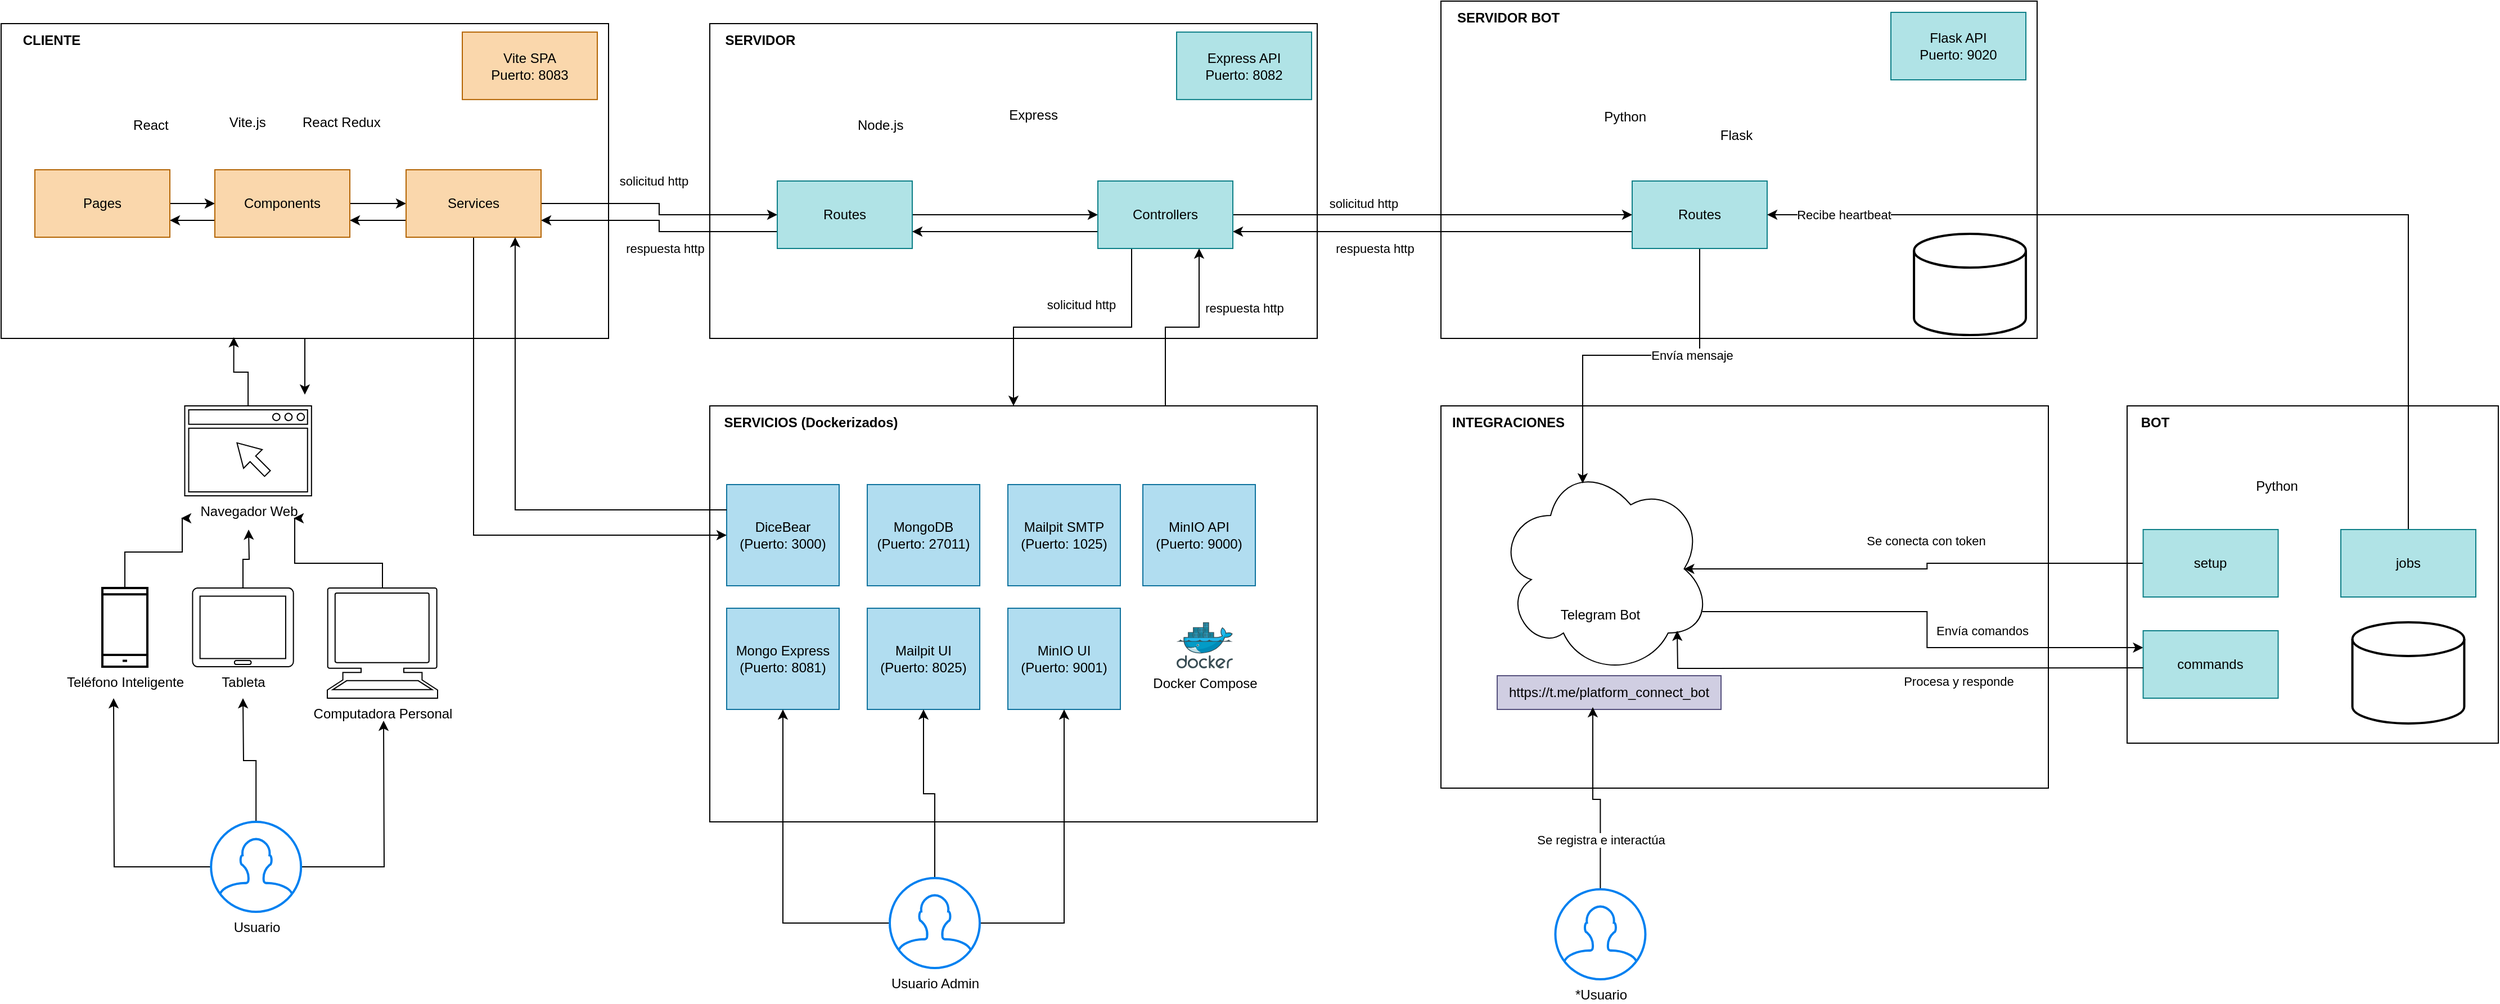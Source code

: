 <mxfile version="27.0.9">
  <diagram name="Page-1" id="nhZ4vD28O06Omo82XQmb">
    <mxGraphModel dx="1298" dy="808" grid="1" gridSize="10" guides="1" tooltips="1" connect="1" arrows="1" fold="1" page="1" pageScale="1" pageWidth="850" pageHeight="1100" math="0" shadow="0">
      <root>
        <mxCell id="0" />
        <mxCell id="1" value="containers" style="" parent="0" />
        <mxCell id="tRZuRNDx-DWkK2Ab4mDl-139" style="edgeStyle=orthogonalEdgeStyle;rounded=0;orthogonalLoop=1;jettySize=auto;html=1;exitX=0.5;exitY=1;exitDx=0;exitDy=0;" parent="1" source="komrigK7Vt0HTuFKPwD9-1" edge="1">
          <mxGeometry relative="1" as="geometry">
            <mxPoint x="300" y="430" as="targetPoint" />
          </mxGeometry>
        </mxCell>
        <mxCell id="komrigK7Vt0HTuFKPwD9-1" value="" style="rounded=0;whiteSpace=wrap;html=1;labelBackgroundColor=none;fillColor=none;" parent="1" vertex="1">
          <mxGeometry x="30" y="100" width="540" height="280" as="geometry" />
        </mxCell>
        <mxCell id="komrigK7Vt0HTuFKPwD9-2" value="&lt;b&gt;CLIENTE&lt;/b&gt;" style="text;html=1;align=center;verticalAlign=middle;whiteSpace=wrap;rounded=0;labelBackgroundColor=none;" parent="1" vertex="1">
          <mxGeometry x="30" y="100" width="90" height="30" as="geometry" />
        </mxCell>
        <mxCell id="komrigK7Vt0HTuFKPwD9-4" value="" style="rounded=0;whiteSpace=wrap;html=1;labelBackgroundColor=none;fillColor=none;" parent="1" vertex="1">
          <mxGeometry x="660" y="100" width="540" height="280" as="geometry" />
        </mxCell>
        <mxCell id="komrigK7Vt0HTuFKPwD9-5" value="&lt;b&gt;SERVIDOR&lt;/b&gt;" style="text;html=1;align=center;verticalAlign=middle;whiteSpace=wrap;rounded=0;labelBackgroundColor=none;" parent="1" vertex="1">
          <mxGeometry x="660" y="100" width="90" height="30" as="geometry" />
        </mxCell>
        <mxCell id="komrigK7Vt0HTuFKPwD9-6" value="" style="rounded=0;whiteSpace=wrap;html=1;labelBackgroundColor=none;fillColor=none;" parent="1" vertex="1">
          <mxGeometry x="660" y="440" width="540" height="370" as="geometry" />
        </mxCell>
        <mxCell id="komrigK7Vt0HTuFKPwD9-7" value="&lt;b&gt;SERVICIOS (Dockerizados)&lt;/b&gt;" style="text;html=1;align=center;verticalAlign=middle;whiteSpace=wrap;rounded=0;labelBackgroundColor=none;" parent="1" vertex="1">
          <mxGeometry x="660" y="440" width="180" height="30" as="geometry" />
        </mxCell>
        <mxCell id="komrigK7Vt0HTuFKPwD9-9" value="" style="rounded=0;whiteSpace=wrap;html=1;labelBackgroundColor=none;fillColor=none;" parent="1" vertex="1">
          <mxGeometry x="1310" y="440" width="540" height="340" as="geometry" />
        </mxCell>
        <mxCell id="komrigK7Vt0HTuFKPwD9-10" value="&lt;b&gt;INTEGRACIONES&lt;/b&gt;" style="text;html=1;align=center;verticalAlign=middle;whiteSpace=wrap;rounded=0;labelBackgroundColor=none;" parent="1" vertex="1">
          <mxGeometry x="1310" y="440" width="120" height="30" as="geometry" />
        </mxCell>
        <mxCell id="tRZuRNDx-DWkK2Ab4mDl-18" value="" style="rounded=0;whiteSpace=wrap;html=1;labelBackgroundColor=none;fillColor=none;" parent="1" vertex="1">
          <mxGeometry x="1310" y="80" width="530" height="300" as="geometry" />
        </mxCell>
        <mxCell id="tRZuRNDx-DWkK2Ab4mDl-19" value="&lt;b&gt;SERVIDOR BOT&lt;/b&gt;" style="text;html=1;align=center;verticalAlign=middle;whiteSpace=wrap;rounded=0;labelBackgroundColor=none;" parent="1" vertex="1">
          <mxGeometry x="1310" y="80" width="120" height="30" as="geometry" />
        </mxCell>
        <mxCell id="tRZuRNDx-DWkK2Ab4mDl-50" value="" style="rounded=0;whiteSpace=wrap;html=1;labelBackgroundColor=none;fillColor=none;" parent="1" vertex="1">
          <mxGeometry x="1920" y="440" width="330" height="300" as="geometry" />
        </mxCell>
        <mxCell id="tRZuRNDx-DWkK2Ab4mDl-51" value="&lt;b&gt;BOT&lt;/b&gt;" style="text;html=1;align=center;verticalAlign=middle;whiteSpace=wrap;rounded=0;labelBackgroundColor=none;" parent="1" vertex="1">
          <mxGeometry x="1920" y="440" width="50" height="30" as="geometry" />
        </mxCell>
        <mxCell id="komrigK7Vt0HTuFKPwD9-8" value="components" parent="0" />
        <mxCell id="tRZuRNDx-DWkK2Ab4mDl-3" value="Docker Compose" style="image;sketch=0;aspect=fixed;html=1;points=[];align=center;fontSize=12;image=img/lib/mscae/Docker.svg;" parent="komrigK7Vt0HTuFKPwD9-8" vertex="1">
          <mxGeometry x="1075" y="632.46" width="50" height="41" as="geometry" />
        </mxCell>
        <mxCell id="tRZuRNDx-DWkK2Ab4mDl-4" value="MongoDB&lt;div&gt;(Puerto: 27011)&lt;/div&gt;" style="rounded=0;whiteSpace=wrap;html=1;fillColor=#b1ddf0;strokeColor=#10739e;" parent="komrigK7Vt0HTuFKPwD9-8" vertex="1">
          <mxGeometry x="800" y="510" width="100" height="90" as="geometry" />
        </mxCell>
        <mxCell id="tRZuRNDx-DWkK2Ab4mDl-5" value="Mongo Express&lt;div&gt;(Puerto: 8081)&lt;/div&gt;" style="rounded=0;whiteSpace=wrap;html=1;fillColor=#b1ddf0;strokeColor=#10739e;" parent="komrigK7Vt0HTuFKPwD9-8" vertex="1">
          <mxGeometry x="675" y="620" width="100" height="90" as="geometry" />
        </mxCell>
        <mxCell id="tRZuRNDx-DWkK2Ab4mDl-6" value="MinIO API&lt;div&gt;(Puerto: 9000)&lt;/div&gt;" style="rounded=0;whiteSpace=wrap;html=1;fillColor=#b1ddf0;strokeColor=#10739e;" parent="komrigK7Vt0HTuFKPwD9-8" vertex="1">
          <mxGeometry x="1045" y="510" width="100" height="90" as="geometry" />
        </mxCell>
        <mxCell id="tRZuRNDx-DWkK2Ab4mDl-7" value="MinIO UI&lt;div&gt;(Puerto: 9001)&lt;/div&gt;" style="rounded=0;whiteSpace=wrap;html=1;fillColor=#b1ddf0;strokeColor=#10739e;" parent="komrigK7Vt0HTuFKPwD9-8" vertex="1">
          <mxGeometry x="925" y="620" width="100" height="90" as="geometry" />
        </mxCell>
        <mxCell id="tRZuRNDx-DWkK2Ab4mDl-8" value="Mailpit SMTP&lt;div&gt;(Puerto: 1025)&lt;/div&gt;" style="rounded=0;whiteSpace=wrap;html=1;fillColor=#b1ddf0;strokeColor=#10739e;" parent="komrigK7Vt0HTuFKPwD9-8" vertex="1">
          <mxGeometry x="925" y="510" width="100" height="90" as="geometry" />
        </mxCell>
        <mxCell id="tRZuRNDx-DWkK2Ab4mDl-9" value="Mailpit UI&lt;div&gt;(Puerto: 8025)&lt;/div&gt;" style="rounded=0;whiteSpace=wrap;html=1;fillColor=#b1ddf0;strokeColor=#10739e;" parent="komrigK7Vt0HTuFKPwD9-8" vertex="1">
          <mxGeometry x="800" y="620" width="100" height="90" as="geometry" />
        </mxCell>
        <mxCell id="tRZuRNDx-DWkK2Ab4mDl-14" value="Express" style="shape=image;verticalLabelPosition=bottom;labelBackgroundColor=default;verticalAlign=top;aspect=fixed;imageAspect=0;image=https://upload.wikimedia.org/wikipedia/commons/6/64/Expressjs.png;" parent="komrigK7Vt0HTuFKPwD9-8" vertex="1">
          <mxGeometry x="880" y="126.44" width="135.6" height="41.12" as="geometry" />
        </mxCell>
        <mxCell id="tRZuRNDx-DWkK2Ab4mDl-15" value="DiceBear&lt;br&gt;&lt;div&gt;(Puerto: 3000&lt;span style=&quot;background-color: transparent; color: light-dark(rgb(0, 0, 0), rgb(255, 255, 255));&quot;&gt;)&lt;/span&gt;&lt;/div&gt;" style="rounded=0;whiteSpace=wrap;html=1;fillColor=#b1ddf0;strokeColor=#10739e;" parent="komrigK7Vt0HTuFKPwD9-8" vertex="1">
          <mxGeometry x="675" y="510" width="100" height="90" as="geometry" />
        </mxCell>
        <mxCell id="tRZuRNDx-DWkK2Ab4mDl-16" value="Vite SPA&lt;br&gt;Puerto: 8083" style="rounded=0;whiteSpace=wrap;html=1;fillColor=#fad7ac;strokeColor=#b46504;" parent="komrigK7Vt0HTuFKPwD9-8" vertex="1">
          <mxGeometry x="440" y="107.56" width="120" height="60" as="geometry" />
        </mxCell>
        <mxCell id="tRZuRNDx-DWkK2Ab4mDl-17" value="Express API&lt;br&gt;Puerto: 8082" style="rounded=0;whiteSpace=wrap;html=1;fillColor=#b0e3e6;strokeColor=#0e8088;" parent="komrigK7Vt0HTuFKPwD9-8" vertex="1">
          <mxGeometry x="1075" y="107.56" width="120" height="60" as="geometry" />
        </mxCell>
        <mxCell id="tRZuRNDx-DWkK2Ab4mDl-25" value="React" style="shape=image;verticalLabelPosition=bottom;labelBackgroundColor=default;verticalAlign=top;aspect=fixed;imageAspect=0;image=https://upload.wikimedia.org/wikipedia/commons/thumb/a/a7/React-icon.svg/512px-React-icon.svg.png;" parent="komrigK7Vt0HTuFKPwD9-8" vertex="1">
          <mxGeometry x="130" y="117.43" width="66.4" height="59.14" as="geometry" />
        </mxCell>
        <mxCell id="tRZuRNDx-DWkK2Ab4mDl-26" value="Vite.js" style="shape=image;verticalLabelPosition=bottom;labelBackgroundColor=default;verticalAlign=top;aspect=fixed;imageAspect=0;image=https://upload.wikimedia.org/wikipedia/commons/thumb/f/f1/Vitejs-logo.svg/410px-Vitejs-logo.svg.png;" parent="komrigK7Vt0HTuFKPwD9-8" vertex="1">
          <mxGeometry x="220" y="116.55" width="58.3" height="57.45" as="geometry" />
        </mxCell>
        <mxCell id="tRZuRNDx-DWkK2Ab4mDl-27" value="Flask API&lt;br&gt;Puerto: 9020" style="rounded=0;whiteSpace=wrap;html=1;fillColor=#b0e3e6;strokeColor=#0e8088;" parent="komrigK7Vt0HTuFKPwD9-8" vertex="1">
          <mxGeometry x="1710" y="90" width="120" height="60" as="geometry" />
        </mxCell>
        <mxCell id="tRZuRNDx-DWkK2Ab4mDl-67" style="edgeStyle=orthogonalEdgeStyle;rounded=0;orthogonalLoop=1;jettySize=auto;html=1;exitX=0.96;exitY=0.7;exitDx=0;exitDy=0;exitPerimeter=0;entryX=0;entryY=0.25;entryDx=0;entryDy=0;" parent="komrigK7Vt0HTuFKPwD9-8" source="tRZuRNDx-DWkK2Ab4mDl-28" target="tRZuRNDx-DWkK2Ab4mDl-63" edge="1">
          <mxGeometry relative="1" as="geometry" />
        </mxCell>
        <mxCell id="tRZuRNDx-DWkK2Ab4mDl-68" value="Envía comandos" style="edgeLabel;html=1;align=center;verticalAlign=middle;resizable=0;points=[];" parent="tRZuRNDx-DWkK2Ab4mDl-67" vertex="1" connectable="0">
          <mxGeometry x="0.232" y="3" relative="1" as="geometry">
            <mxPoint x="19" y="-12" as="offset" />
          </mxGeometry>
        </mxCell>
        <mxCell id="tRZuRNDx-DWkK2Ab4mDl-28" value="" style="ellipse;shape=cloud;whiteSpace=wrap;html=1;fillColor=none;" parent="komrigK7Vt0HTuFKPwD9-8" vertex="1">
          <mxGeometry x="1360" y="490" width="190" height="190" as="geometry" />
        </mxCell>
        <mxCell id="tRZuRNDx-DWkK2Ab4mDl-38" value="Telegram Bot" style="shape=image;verticalLabelPosition=bottom;labelBackgroundColor=default;verticalAlign=top;aspect=fixed;imageAspect=0;image=https://upload.wikimedia.org/wikipedia/commons/thumb/8/82/Telegram_logo.svg/512px-Telegram_logo.svg.png;" parent="komrigK7Vt0HTuFKPwD9-8" vertex="1">
          <mxGeometry x="1415.73" y="540" width="72" height="72" as="geometry" />
        </mxCell>
        <mxCell id="tRZuRNDx-DWkK2Ab4mDl-40" value="https://t.me/platform_connect_bot" style="text;html=1;align=center;verticalAlign=middle;whiteSpace=wrap;rounded=0;fillColor=#d0cee2;strokeColor=#56517e;" parent="komrigK7Vt0HTuFKPwD9-8" vertex="1">
          <mxGeometry x="1360" y="680" width="199" height="30" as="geometry" />
        </mxCell>
        <mxCell id="tRZuRNDx-DWkK2Ab4mDl-42" value="Python" style="shape=image;verticalLabelPosition=bottom;labelBackgroundColor=default;verticalAlign=top;aspect=fixed;imageAspect=0;image=https://brandslogos.com/wp-content/uploads/images/large/python-logo.png;" parent="komrigK7Vt0HTuFKPwD9-8" vertex="1">
          <mxGeometry x="1450" y="121.52" width="47.7" height="47.5" as="geometry" />
        </mxCell>
        <mxCell id="tRZuRNDx-DWkK2Ab4mDl-44" value="Flask" style="shape=image;verticalLabelPosition=bottom;labelBackgroundColor=default;verticalAlign=top;aspect=fixed;imageAspect=0;image=https://user-images.githubusercontent.com/51070104/268566349-c41e65a5-2ab9-4b54-8cbc-350ab6da746c.png;" parent="komrigK7Vt0HTuFKPwD9-8" vertex="1">
          <mxGeometry x="1530" y="121.52" width="85.48" height="64.11" as="geometry" />
        </mxCell>
        <mxCell id="tRZuRNDx-DWkK2Ab4mDl-46" value="" style="strokeWidth=2;html=1;shape=mxgraph.flowchart.database;whiteSpace=wrap;fillColor=none;" parent="komrigK7Vt0HTuFKPwD9-8" vertex="1">
          <mxGeometry x="1730.55" y="287" width="99.45" height="90" as="geometry" />
        </mxCell>
        <mxCell id="tRZuRNDx-DWkK2Ab4mDl-49" value="" style="edgeStyle=orthogonalEdgeStyle;rounded=0;orthogonalLoop=1;jettySize=auto;html=1;entryX=0.4;entryY=0.1;entryDx=0;entryDy=0;entryPerimeter=0;" parent="komrigK7Vt0HTuFKPwD9-8" source="tRZuRNDx-DWkK2Ab4mDl-48" target="tRZuRNDx-DWkK2Ab4mDl-28" edge="1">
          <mxGeometry relative="1" as="geometry" />
        </mxCell>
        <mxCell id="tRZuRNDx-DWkK2Ab4mDl-70" value="Envía mensaje" style="edgeLabel;html=1;align=center;verticalAlign=middle;resizable=0;points=[];" parent="tRZuRNDx-DWkK2Ab4mDl-49" vertex="1" connectable="0">
          <mxGeometry x="-0.344" relative="1" as="geometry">
            <mxPoint as="offset" />
          </mxGeometry>
        </mxCell>
        <mxCell id="tRZuRNDx-DWkK2Ab4mDl-115" style="edgeStyle=orthogonalEdgeStyle;rounded=0;orthogonalLoop=1;jettySize=auto;html=1;exitX=0;exitY=0.75;exitDx=0;exitDy=0;entryX=1;entryY=0.75;entryDx=0;entryDy=0;" parent="komrigK7Vt0HTuFKPwD9-8" source="tRZuRNDx-DWkK2Ab4mDl-48" target="tRZuRNDx-DWkK2Ab4mDl-73" edge="1">
          <mxGeometry relative="1" as="geometry" />
        </mxCell>
        <mxCell id="tRZuRNDx-DWkK2Ab4mDl-116" value="respuesta http" style="edgeLabel;html=1;align=center;verticalAlign=middle;resizable=0;points=[];" parent="tRZuRNDx-DWkK2Ab4mDl-115" vertex="1" connectable="0">
          <mxGeometry x="0.29" y="1" relative="1" as="geometry">
            <mxPoint y="14" as="offset" />
          </mxGeometry>
        </mxCell>
        <mxCell id="tRZuRNDx-DWkK2Ab4mDl-48" value="Routes" style="rounded=0;whiteSpace=wrap;html=1;fillColor=#b0e3e6;strokeColor=#0e8088;" parent="komrigK7Vt0HTuFKPwD9-8" vertex="1">
          <mxGeometry x="1480" y="240" width="120" height="60" as="geometry" />
        </mxCell>
        <mxCell id="tRZuRNDx-DWkK2Ab4mDl-59" value="Python" style="shape=image;verticalLabelPosition=bottom;labelBackgroundColor=default;verticalAlign=top;aspect=fixed;imageAspect=0;image=https://brandslogos.com/wp-content/uploads/images/large/python-logo.png;" parent="komrigK7Vt0HTuFKPwD9-8" vertex="1">
          <mxGeometry x="2029.45" y="450" width="47.7" height="47.5" as="geometry" />
        </mxCell>
        <mxCell id="tRZuRNDx-DWkK2Ab4mDl-60" value="" style="strokeWidth=2;html=1;shape=mxgraph.flowchart.database;whiteSpace=wrap;fillColor=none;" parent="komrigK7Vt0HTuFKPwD9-8" vertex="1">
          <mxGeometry x="2120.28" y="632.46" width="99.45" height="90" as="geometry" />
        </mxCell>
        <mxCell id="tRZuRNDx-DWkK2Ab4mDl-69" style="edgeStyle=orthogonalEdgeStyle;rounded=0;orthogonalLoop=1;jettySize=auto;html=1;exitX=0.5;exitY=0;exitDx=0;exitDy=0;entryX=1;entryY=0.5;entryDx=0;entryDy=0;" parent="komrigK7Vt0HTuFKPwD9-8" source="tRZuRNDx-DWkK2Ab4mDl-62" target="tRZuRNDx-DWkK2Ab4mDl-48" edge="1">
          <mxGeometry relative="1" as="geometry" />
        </mxCell>
        <mxCell id="tRZuRNDx-DWkK2Ab4mDl-71" value="Recibe heartbeat" style="edgeLabel;html=1;align=center;verticalAlign=middle;resizable=0;points=[];" parent="tRZuRNDx-DWkK2Ab4mDl-69" vertex="1" connectable="0">
          <mxGeometry x="0.841" relative="1" as="geometry">
            <mxPoint as="offset" />
          </mxGeometry>
        </mxCell>
        <mxCell id="tRZuRNDx-DWkK2Ab4mDl-62" value="jobs" style="rounded=0;whiteSpace=wrap;html=1;fillColor=#b0e3e6;strokeColor=#0e8088;" parent="komrigK7Vt0HTuFKPwD9-8" vertex="1">
          <mxGeometry x="2110" y="550" width="120" height="60" as="geometry" />
        </mxCell>
        <mxCell id="tRZuRNDx-DWkK2Ab4mDl-63" value="commands" style="rounded=0;whiteSpace=wrap;html=1;fillColor=#b0e3e6;strokeColor=#0e8088;" parent="komrigK7Vt0HTuFKPwD9-8" vertex="1">
          <mxGeometry x="1934.28" y="640" width="120" height="60" as="geometry" />
        </mxCell>
        <mxCell id="tRZuRNDx-DWkK2Ab4mDl-65" value="" style="edgeStyle=orthogonalEdgeStyle;rounded=0;orthogonalLoop=1;jettySize=auto;html=1;entryX=0.875;entryY=0.5;entryDx=0;entryDy=0;entryPerimeter=0;" parent="komrigK7Vt0HTuFKPwD9-8" source="tRZuRNDx-DWkK2Ab4mDl-64" target="tRZuRNDx-DWkK2Ab4mDl-28" edge="1">
          <mxGeometry relative="1" as="geometry" />
        </mxCell>
        <mxCell id="tRZuRNDx-DWkK2Ab4mDl-66" value="Se conecta con token" style="edgeLabel;html=1;align=center;verticalAlign=middle;resizable=0;points=[];" parent="tRZuRNDx-DWkK2Ab4mDl-65" vertex="1" connectable="0">
          <mxGeometry x="-0.046" y="-1" relative="1" as="geometry">
            <mxPoint x="-2" y="-24" as="offset" />
          </mxGeometry>
        </mxCell>
        <mxCell id="tRZuRNDx-DWkK2Ab4mDl-64" value="setup" style="rounded=0;whiteSpace=wrap;html=1;fillColor=#b0e3e6;strokeColor=#0e8088;" parent="komrigK7Vt0HTuFKPwD9-8" vertex="1">
          <mxGeometry x="1934.28" y="550" width="120" height="60" as="geometry" />
        </mxCell>
        <mxCell id="tRZuRNDx-DWkK2Ab4mDl-74" value="" style="edgeStyle=orthogonalEdgeStyle;rounded=0;orthogonalLoop=1;jettySize=auto;html=1;" parent="komrigK7Vt0HTuFKPwD9-8" source="tRZuRNDx-DWkK2Ab4mDl-72" target="tRZuRNDx-DWkK2Ab4mDl-73" edge="1">
          <mxGeometry relative="1" as="geometry" />
        </mxCell>
        <mxCell id="tRZuRNDx-DWkK2Ab4mDl-102" style="edgeStyle=orthogonalEdgeStyle;rounded=0;orthogonalLoop=1;jettySize=auto;html=1;exitX=0;exitY=0.75;exitDx=0;exitDy=0;entryX=1;entryY=0.75;entryDx=0;entryDy=0;" parent="komrigK7Vt0HTuFKPwD9-8" source="tRZuRNDx-DWkK2Ab4mDl-72" target="tRZuRNDx-DWkK2Ab4mDl-96" edge="1">
          <mxGeometry relative="1" as="geometry" />
        </mxCell>
        <mxCell id="tRZuRNDx-DWkK2Ab4mDl-103" value="respuesta http" style="edgeLabel;html=1;align=center;verticalAlign=middle;resizable=0;points=[];" parent="tRZuRNDx-DWkK2Ab4mDl-102" vertex="1" connectable="0">
          <mxGeometry x="-0.136" y="2" relative="1" as="geometry">
            <mxPoint x="-5" y="13" as="offset" />
          </mxGeometry>
        </mxCell>
        <mxCell id="tRZuRNDx-DWkK2Ab4mDl-72" value="Routes" style="rounded=0;whiteSpace=wrap;html=1;fillColor=#b0e3e6;strokeColor=#0e8088;" parent="komrigK7Vt0HTuFKPwD9-8" vertex="1">
          <mxGeometry x="720" y="240" width="120" height="60" as="geometry" />
        </mxCell>
        <mxCell id="tRZuRNDx-DWkK2Ab4mDl-106" style="edgeStyle=orthogonalEdgeStyle;rounded=0;orthogonalLoop=1;jettySize=auto;html=1;exitX=0;exitY=0.75;exitDx=0;exitDy=0;entryX=1;entryY=0.75;entryDx=0;entryDy=0;" parent="komrigK7Vt0HTuFKPwD9-8" source="tRZuRNDx-DWkK2Ab4mDl-73" target="tRZuRNDx-DWkK2Ab4mDl-72" edge="1">
          <mxGeometry relative="1" as="geometry" />
        </mxCell>
        <mxCell id="tRZuRNDx-DWkK2Ab4mDl-107" style="edgeStyle=orthogonalEdgeStyle;rounded=0;orthogonalLoop=1;jettySize=auto;html=1;exitX=0.25;exitY=1;exitDx=0;exitDy=0;" parent="komrigK7Vt0HTuFKPwD9-8" source="tRZuRNDx-DWkK2Ab4mDl-73" target="komrigK7Vt0HTuFKPwD9-6" edge="1">
          <mxGeometry relative="1" as="geometry" />
        </mxCell>
        <mxCell id="tRZuRNDx-DWkK2Ab4mDl-113" value="solicitud http" style="edgeLabel;html=1;align=center;verticalAlign=middle;resizable=0;points=[];" parent="tRZuRNDx-DWkK2Ab4mDl-107" vertex="1" connectable="0">
          <mxGeometry x="-0.616" y="-2" relative="1" as="geometry">
            <mxPoint x="-43" y="3" as="offset" />
          </mxGeometry>
        </mxCell>
        <mxCell id="tRZuRNDx-DWkK2Ab4mDl-108" style="edgeStyle=orthogonalEdgeStyle;rounded=0;orthogonalLoop=1;jettySize=auto;html=1;exitX=1;exitY=0.5;exitDx=0;exitDy=0;entryX=0;entryY=0.5;entryDx=0;entryDy=0;" parent="komrigK7Vt0HTuFKPwD9-8" source="tRZuRNDx-DWkK2Ab4mDl-73" target="tRZuRNDx-DWkK2Ab4mDl-48" edge="1">
          <mxGeometry relative="1" as="geometry" />
        </mxCell>
        <mxCell id="tRZuRNDx-DWkK2Ab4mDl-109" value="solicitud http" style="edgeLabel;html=1;align=center;verticalAlign=middle;resizable=0;points=[];" parent="tRZuRNDx-DWkK2Ab4mDl-108" vertex="1" connectable="0">
          <mxGeometry x="-0.346" y="-3" relative="1" as="geometry">
            <mxPoint y="-13" as="offset" />
          </mxGeometry>
        </mxCell>
        <mxCell id="tRZuRNDx-DWkK2Ab4mDl-73" value="Controllers" style="rounded=0;whiteSpace=wrap;html=1;fillColor=#b0e3e6;strokeColor=#0e8088;" parent="komrigK7Vt0HTuFKPwD9-8" vertex="1">
          <mxGeometry x="1005" y="240" width="120" height="60" as="geometry" />
        </mxCell>
        <mxCell id="tRZuRNDx-DWkK2Ab4mDl-78" value="" style="edgeStyle=orthogonalEdgeStyle;rounded=0;orthogonalLoop=1;jettySize=auto;html=1;entryX=0.5;entryY=1;entryDx=0;entryDy=0;" parent="komrigK7Vt0HTuFKPwD9-8" source="tRZuRNDx-DWkK2Ab4mDl-77" target="tRZuRNDx-DWkK2Ab4mDl-7" edge="1">
          <mxGeometry relative="1" as="geometry" />
        </mxCell>
        <mxCell id="tRZuRNDx-DWkK2Ab4mDl-79" value="" style="edgeStyle=orthogonalEdgeStyle;rounded=0;orthogonalLoop=1;jettySize=auto;html=1;entryX=0.5;entryY=1;entryDx=0;entryDy=0;" parent="komrigK7Vt0HTuFKPwD9-8" source="tRZuRNDx-DWkK2Ab4mDl-77" target="tRZuRNDx-DWkK2Ab4mDl-9" edge="1">
          <mxGeometry relative="1" as="geometry" />
        </mxCell>
        <mxCell id="tRZuRNDx-DWkK2Ab4mDl-80" style="edgeStyle=orthogonalEdgeStyle;rounded=0;orthogonalLoop=1;jettySize=auto;html=1;entryX=0.5;entryY=1;entryDx=0;entryDy=0;" parent="komrigK7Vt0HTuFKPwD9-8" source="tRZuRNDx-DWkK2Ab4mDl-77" target="tRZuRNDx-DWkK2Ab4mDl-5" edge="1">
          <mxGeometry relative="1" as="geometry" />
        </mxCell>
        <mxCell id="tRZuRNDx-DWkK2Ab4mDl-77" value="Usuario Admin" style="html=1;verticalLabelPosition=bottom;align=center;labelBackgroundColor=#ffffff;verticalAlign=top;strokeWidth=2;strokeColor=#0080F0;shadow=0;dashed=0;shape=mxgraph.ios7.icons.user;" parent="komrigK7Vt0HTuFKPwD9-8" vertex="1">
          <mxGeometry x="820" y="860" width="80" height="80" as="geometry" />
        </mxCell>
        <mxCell id="tRZuRNDx-DWkK2Ab4mDl-83" value="" style="edgeStyle=orthogonalEdgeStyle;rounded=0;orthogonalLoop=1;jettySize=auto;html=1;entryX=0.427;entryY=0.933;entryDx=0;entryDy=0;entryPerimeter=0;" parent="komrigK7Vt0HTuFKPwD9-8" source="tRZuRNDx-DWkK2Ab4mDl-81" target="tRZuRNDx-DWkK2Ab4mDl-40" edge="1">
          <mxGeometry relative="1" as="geometry" />
        </mxCell>
        <mxCell id="tRZuRNDx-DWkK2Ab4mDl-85" value="Se registra e interactúa" style="edgeLabel;html=1;align=center;verticalAlign=middle;resizable=0;points=[];" parent="tRZuRNDx-DWkK2Ab4mDl-83" vertex="1" connectable="0">
          <mxGeometry x="-0.478" relative="1" as="geometry">
            <mxPoint as="offset" />
          </mxGeometry>
        </mxCell>
        <mxCell id="tRZuRNDx-DWkK2Ab4mDl-81" value="*Usuario" style="html=1;verticalLabelPosition=bottom;align=center;labelBackgroundColor=#ffffff;verticalAlign=top;strokeWidth=2;strokeColor=#0080F0;shadow=0;dashed=0;shape=mxgraph.ios7.icons.user;" parent="komrigK7Vt0HTuFKPwD9-8" vertex="1">
          <mxGeometry x="1411.73" y="870" width="80" height="80" as="geometry" />
        </mxCell>
        <mxCell id="tRZuRNDx-DWkK2Ab4mDl-98" style="edgeStyle=orthogonalEdgeStyle;rounded=0;orthogonalLoop=1;jettySize=auto;html=1;exitX=1;exitY=0.5;exitDx=0;exitDy=0;entryX=0;entryY=0.5;entryDx=0;entryDy=0;" parent="komrigK7Vt0HTuFKPwD9-8" source="tRZuRNDx-DWkK2Ab4mDl-94" target="tRZuRNDx-DWkK2Ab4mDl-95" edge="1">
          <mxGeometry relative="1" as="geometry" />
        </mxCell>
        <mxCell id="tRZuRNDx-DWkK2Ab4mDl-94" value="Pages" style="rounded=0;whiteSpace=wrap;html=1;fillColor=#fad7ac;strokeColor=#b46504;" parent="komrigK7Vt0HTuFKPwD9-8" vertex="1">
          <mxGeometry x="60" y="230" width="120" height="60" as="geometry" />
        </mxCell>
        <mxCell id="tRZuRNDx-DWkK2Ab4mDl-99" style="edgeStyle=orthogonalEdgeStyle;rounded=0;orthogonalLoop=1;jettySize=auto;html=1;exitX=1;exitY=0.5;exitDx=0;exitDy=0;entryX=0;entryY=0.5;entryDx=0;entryDy=0;" parent="komrigK7Vt0HTuFKPwD9-8" source="tRZuRNDx-DWkK2Ab4mDl-95" target="tRZuRNDx-DWkK2Ab4mDl-96" edge="1">
          <mxGeometry relative="1" as="geometry" />
        </mxCell>
        <mxCell id="tRZuRNDx-DWkK2Ab4mDl-105" style="edgeStyle=orthogonalEdgeStyle;rounded=0;orthogonalLoop=1;jettySize=auto;html=1;exitX=0;exitY=0.75;exitDx=0;exitDy=0;entryX=1;entryY=0.75;entryDx=0;entryDy=0;" parent="komrigK7Vt0HTuFKPwD9-8" source="tRZuRNDx-DWkK2Ab4mDl-95" target="tRZuRNDx-DWkK2Ab4mDl-94" edge="1">
          <mxGeometry relative="1" as="geometry" />
        </mxCell>
        <mxCell id="tRZuRNDx-DWkK2Ab4mDl-95" value="Components" style="rounded=0;whiteSpace=wrap;html=1;fillColor=#fad7ac;strokeColor=#b46504;" parent="komrigK7Vt0HTuFKPwD9-8" vertex="1">
          <mxGeometry x="220" y="230" width="120" height="60" as="geometry" />
        </mxCell>
        <mxCell id="tRZuRNDx-DWkK2Ab4mDl-100" style="edgeStyle=orthogonalEdgeStyle;rounded=0;orthogonalLoop=1;jettySize=auto;html=1;exitX=1;exitY=0.5;exitDx=0;exitDy=0;entryX=0;entryY=0.5;entryDx=0;entryDy=0;" parent="komrigK7Vt0HTuFKPwD9-8" source="tRZuRNDx-DWkK2Ab4mDl-96" target="tRZuRNDx-DWkK2Ab4mDl-72" edge="1">
          <mxGeometry relative="1" as="geometry" />
        </mxCell>
        <mxCell id="tRZuRNDx-DWkK2Ab4mDl-101" value="solicitud http" style="edgeLabel;html=1;align=center;verticalAlign=middle;resizable=0;points=[];" parent="tRZuRNDx-DWkK2Ab4mDl-100" vertex="1" connectable="0">
          <mxGeometry x="-0.191" y="1" relative="1" as="geometry">
            <mxPoint x="11" y="-19" as="offset" />
          </mxGeometry>
        </mxCell>
        <mxCell id="tRZuRNDx-DWkK2Ab4mDl-104" style="edgeStyle=orthogonalEdgeStyle;rounded=0;orthogonalLoop=1;jettySize=auto;html=1;exitX=0;exitY=0.75;exitDx=0;exitDy=0;entryX=1;entryY=0.75;entryDx=0;entryDy=0;" parent="komrigK7Vt0HTuFKPwD9-8" source="tRZuRNDx-DWkK2Ab4mDl-96" target="tRZuRNDx-DWkK2Ab4mDl-95" edge="1">
          <mxGeometry relative="1" as="geometry" />
        </mxCell>
        <mxCell id="tRZuRNDx-DWkK2Ab4mDl-121" style="edgeStyle=orthogonalEdgeStyle;rounded=0;orthogonalLoop=1;jettySize=auto;html=1;exitX=0.5;exitY=1;exitDx=0;exitDy=0;entryX=0;entryY=0.5;entryDx=0;entryDy=0;" parent="komrigK7Vt0HTuFKPwD9-8" source="tRZuRNDx-DWkK2Ab4mDl-96" target="tRZuRNDx-DWkK2Ab4mDl-15" edge="1">
          <mxGeometry relative="1" as="geometry" />
        </mxCell>
        <mxCell id="tRZuRNDx-DWkK2Ab4mDl-96" value="Services" style="rounded=0;whiteSpace=wrap;html=1;fillColor=#fad7ac;strokeColor=#b46504;" parent="komrigK7Vt0HTuFKPwD9-8" vertex="1">
          <mxGeometry x="390" y="230" width="120" height="60" as="geometry" />
        </mxCell>
        <mxCell id="tRZuRNDx-DWkK2Ab4mDl-112" style="edgeStyle=orthogonalEdgeStyle;rounded=0;orthogonalLoop=1;jettySize=auto;html=1;exitX=0.75;exitY=0;exitDx=0;exitDy=0;entryX=0.75;entryY=1;entryDx=0;entryDy=0;" parent="komrigK7Vt0HTuFKPwD9-8" source="komrigK7Vt0HTuFKPwD9-6" target="tRZuRNDx-DWkK2Ab4mDl-73" edge="1">
          <mxGeometry relative="1" as="geometry" />
        </mxCell>
        <mxCell id="tRZuRNDx-DWkK2Ab4mDl-114" value="respuesta http" style="edgeLabel;html=1;align=center;verticalAlign=middle;resizable=0;points=[];" parent="tRZuRNDx-DWkK2Ab4mDl-112" vertex="1" connectable="0">
          <mxGeometry x="0.377" y="-3" relative="1" as="geometry">
            <mxPoint x="37" as="offset" />
          </mxGeometry>
        </mxCell>
        <mxCell id="tRZuRNDx-DWkK2Ab4mDl-120" value="React Redux" style="shape=image;verticalLabelPosition=bottom;labelBackgroundColor=default;verticalAlign=top;aspect=fixed;imageAspect=0;image=https://react-redux.js.org/img/redux.svg;" parent="komrigK7Vt0HTuFKPwD9-8" vertex="1">
          <mxGeometry x="300" y="108.67" width="65.33" height="65.33" as="geometry" />
        </mxCell>
        <mxCell id="tRZuRNDx-DWkK2Ab4mDl-122" style="edgeStyle=orthogonalEdgeStyle;rounded=0;orthogonalLoop=1;jettySize=auto;html=1;exitX=0;exitY=0.25;exitDx=0;exitDy=0;entryX=0.808;entryY=1;entryDx=0;entryDy=0;entryPerimeter=0;" parent="komrigK7Vt0HTuFKPwD9-8" source="tRZuRNDx-DWkK2Ab4mDl-15" target="tRZuRNDx-DWkK2Ab4mDl-96" edge="1">
          <mxGeometry relative="1" as="geometry" />
        </mxCell>
        <mxCell id="tRZuRNDx-DWkK2Ab4mDl-123" style="edgeStyle=orthogonalEdgeStyle;rounded=0;orthogonalLoop=1;jettySize=auto;html=1;exitX=0;exitY=0.75;exitDx=0;exitDy=0;" parent="komrigK7Vt0HTuFKPwD9-8" edge="1">
          <mxGeometry relative="1" as="geometry">
            <mxPoint x="1934.28" y="672.96" as="sourcePoint" />
            <mxPoint x="1520" y="640" as="targetPoint" />
          </mxGeometry>
        </mxCell>
        <mxCell id="tRZuRNDx-DWkK2Ab4mDl-124" value="Procesa y responde" style="edgeLabel;html=1;align=center;verticalAlign=middle;resizable=0;points=[];" parent="tRZuRNDx-DWkK2Ab4mDl-123" vertex="1" connectable="0">
          <mxGeometry x="-0.274" relative="1" as="geometry">
            <mxPoint x="-2" y="12" as="offset" />
          </mxGeometry>
        </mxCell>
        <mxCell id="tRZuRNDx-DWkK2Ab4mDl-125" style="edgeStyle=orthogonalEdgeStyle;rounded=0;orthogonalLoop=1;jettySize=auto;html=1;" parent="komrigK7Vt0HTuFKPwD9-8" source="tRZuRNDx-DWkK2Ab4mDl-128" edge="1">
          <mxGeometry relative="1" as="geometry">
            <mxPoint x="245.0" y="700" as="targetPoint" />
          </mxGeometry>
        </mxCell>
        <mxCell id="tRZuRNDx-DWkK2Ab4mDl-126" style="edgeStyle=orthogonalEdgeStyle;rounded=0;orthogonalLoop=1;jettySize=auto;html=1;" parent="komrigK7Vt0HTuFKPwD9-8" source="tRZuRNDx-DWkK2Ab4mDl-128" edge="1">
          <mxGeometry relative="1" as="geometry">
            <mxPoint x="370" y="720" as="targetPoint" />
          </mxGeometry>
        </mxCell>
        <mxCell id="tRZuRNDx-DWkK2Ab4mDl-127" style="edgeStyle=orthogonalEdgeStyle;rounded=0;orthogonalLoop=1;jettySize=auto;html=1;" parent="komrigK7Vt0HTuFKPwD9-8" source="tRZuRNDx-DWkK2Ab4mDl-128" edge="1">
          <mxGeometry relative="1" as="geometry">
            <mxPoint x="130.0" y="700" as="targetPoint" />
          </mxGeometry>
        </mxCell>
        <mxCell id="tRZuRNDx-DWkK2Ab4mDl-128" value="Usuario" style="html=1;verticalLabelPosition=bottom;align=center;labelBackgroundColor=#ffffff;verticalAlign=top;strokeWidth=2;strokeColor=#0080F0;shadow=0;dashed=0;shape=mxgraph.ios7.icons.user;" parent="komrigK7Vt0HTuFKPwD9-8" vertex="1">
          <mxGeometry x="216.62" y="810" width="80" height="80" as="geometry" />
        </mxCell>
        <mxCell id="tRZuRNDx-DWkK2Ab4mDl-129" value="" style="edgeStyle=orthogonalEdgeStyle;rounded=0;orthogonalLoop=1;jettySize=auto;html=1;" parent="komrigK7Vt0HTuFKPwD9-8" source="tRZuRNDx-DWkK2Ab4mDl-130" edge="1">
          <mxGeometry relative="1" as="geometry">
            <mxPoint x="250.0" y="550" as="targetPoint" />
          </mxGeometry>
        </mxCell>
        <mxCell id="tRZuRNDx-DWkK2Ab4mDl-130" value="Tableta" style="verticalLabelPosition=bottom;html=1;verticalAlign=top;align=center;shape=mxgraph.azure.tablet;pointerEvents=1;" parent="komrigK7Vt0HTuFKPwD9-8" vertex="1">
          <mxGeometry x="200.0" y="602" width="90" height="70" as="geometry" />
        </mxCell>
        <mxCell id="tRZuRNDx-DWkK2Ab4mDl-131" style="edgeStyle=orthogonalEdgeStyle;rounded=0;orthogonalLoop=1;jettySize=auto;html=1;exitX=0.5;exitY=0;exitDx=0;exitDy=0;exitPerimeter=0;" parent="komrigK7Vt0HTuFKPwD9-8" source="tRZuRNDx-DWkK2Ab4mDl-132" edge="1">
          <mxGeometry relative="1" as="geometry">
            <mxPoint x="290" y="540" as="targetPoint" />
            <mxPoint x="369" y="582" as="sourcePoint" />
            <Array as="points">
              <mxPoint x="369" y="580" />
              <mxPoint x="291" y="580" />
            </Array>
          </mxGeometry>
        </mxCell>
        <mxCell id="tRZuRNDx-DWkK2Ab4mDl-132" value="Computadora Personal" style="shape=mxgraph.signs.tech.computer;html=1;pointerEvents=1;verticalLabelPosition=bottom;verticalAlign=top;align=center;" parent="komrigK7Vt0HTuFKPwD9-8" vertex="1">
          <mxGeometry x="320" y="602" width="98" height="98" as="geometry" />
        </mxCell>
        <mxCell id="tRZuRNDx-DWkK2Ab4mDl-133" style="edgeStyle=orthogonalEdgeStyle;rounded=0;orthogonalLoop=1;jettySize=auto;html=1;" parent="komrigK7Vt0HTuFKPwD9-8" source="tRZuRNDx-DWkK2Ab4mDl-134" edge="1">
          <mxGeometry relative="1" as="geometry">
            <mxPoint x="190.0" y="540" as="targetPoint" />
            <Array as="points">
              <mxPoint x="140.0" y="570" />
              <mxPoint x="191.0" y="570" />
            </Array>
          </mxGeometry>
        </mxCell>
        <mxCell id="tRZuRNDx-DWkK2Ab4mDl-134" value="Teléfono Inteligente" style="html=1;verticalLabelPosition=bottom;align=center;labelBackgroundColor=#ffffff;verticalAlign=top;strokeWidth=2;shadow=0;dashed=0;shape=mxgraph.ios7.icons.smartphone;" parent="komrigK7Vt0HTuFKPwD9-8" vertex="1">
          <mxGeometry x="120.0" y="602" width="40" height="70" as="geometry" />
        </mxCell>
        <mxCell id="tRZuRNDx-DWkK2Ab4mDl-137" value="" style="edgeStyle=orthogonalEdgeStyle;rounded=0;orthogonalLoop=1;jettySize=auto;html=1;entryX=0.383;entryY=0.996;entryDx=0;entryDy=0;entryPerimeter=0;" parent="komrigK7Vt0HTuFKPwD9-8" source="tRZuRNDx-DWkK2Ab4mDl-135" target="komrigK7Vt0HTuFKPwD9-1" edge="1">
          <mxGeometry relative="1" as="geometry">
            <mxPoint x="300" y="380" as="targetPoint" />
          </mxGeometry>
        </mxCell>
        <mxCell id="tRZuRNDx-DWkK2Ab4mDl-135" value="Navegador Web" style="sketch=0;pointerEvents=1;shadow=0;dashed=0;html=1;aspect=fixed;labelPosition=center;verticalLabelPosition=bottom;verticalAlign=top;align=center;outlineConnect=0;shape=mxgraph.vvd.web_browser;" parent="komrigK7Vt0HTuFKPwD9-8" vertex="1">
          <mxGeometry x="193.24" y="440" width="112.68" height="80" as="geometry" />
        </mxCell>
        <mxCell id="l9qfeFunxGHHDh1IlJqD-2" value="Node.js" style="shape=image;verticalLabelPosition=bottom;labelBackgroundColor=default;verticalAlign=top;aspect=fixed;imageAspect=0;image=https://upload.wikimedia.org/wikipedia/commons/thumb/d/d9/Node.js_logo.svg/1024px-Node.js_logo.svg.png;" vertex="1" parent="komrigK7Vt0HTuFKPwD9-8">
          <mxGeometry x="774" y="130.13" width="75.72" height="46.44" as="geometry" />
        </mxCell>
        <mxCell id="l9qfeFunxGHHDh1IlJqD-3" value="" style="shape=image;verticalLabelPosition=bottom;labelBackgroundColor=default;verticalAlign=top;aspect=fixed;imageAspect=0;image=https://upload.wikimedia.org/wikipedia/commons/thumb/3/38/SQLite370.svg/1024px-SQLite370.svg.png;" vertex="1" parent="komrigK7Vt0HTuFKPwD9-8">
          <mxGeometry x="1732.14" y="320" width="97.86" height="46.35" as="geometry" />
        </mxCell>
        <mxCell id="l9qfeFunxGHHDh1IlJqD-4" value="" style="shape=image;verticalLabelPosition=bottom;labelBackgroundColor=default;verticalAlign=top;aspect=fixed;imageAspect=0;image=https://upload.wikimedia.org/wikipedia/commons/thumb/3/38/SQLite370.svg/1024px-SQLite370.svg.png;" vertex="1" parent="komrigK7Vt0HTuFKPwD9-8">
          <mxGeometry x="2121.07" y="663.65" width="97.86" height="46.35" as="geometry" />
        </mxCell>
      </root>
    </mxGraphModel>
  </diagram>
</mxfile>

